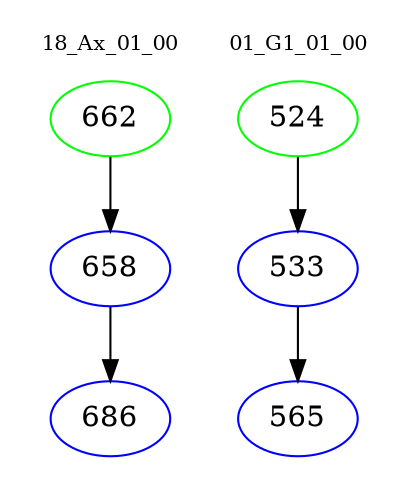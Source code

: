 digraph{
subgraph cluster_0 {
color = white
label = "18_Ax_01_00";
fontsize=10;
T0_662 [label="662", color="green"]
T0_662 -> T0_658 [color="black"]
T0_658 [label="658", color="blue"]
T0_658 -> T0_686 [color="black"]
T0_686 [label="686", color="blue"]
}
subgraph cluster_1 {
color = white
label = "01_G1_01_00";
fontsize=10;
T1_524 [label="524", color="green"]
T1_524 -> T1_533 [color="black"]
T1_533 [label="533", color="blue"]
T1_533 -> T1_565 [color="black"]
T1_565 [label="565", color="blue"]
}
}
